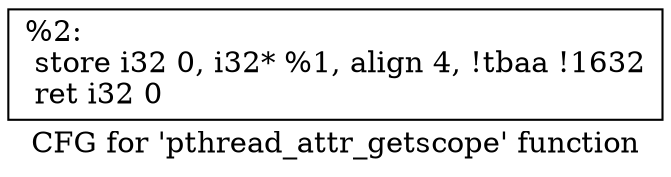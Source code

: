 digraph "CFG for 'pthread_attr_getscope' function" {
	label="CFG for 'pthread_attr_getscope' function";

	Node0x1ff3180 [shape=record,label="{%2:\l  store i32 0, i32* %1, align 4, !tbaa !1632\l  ret i32 0\l}"];
}
